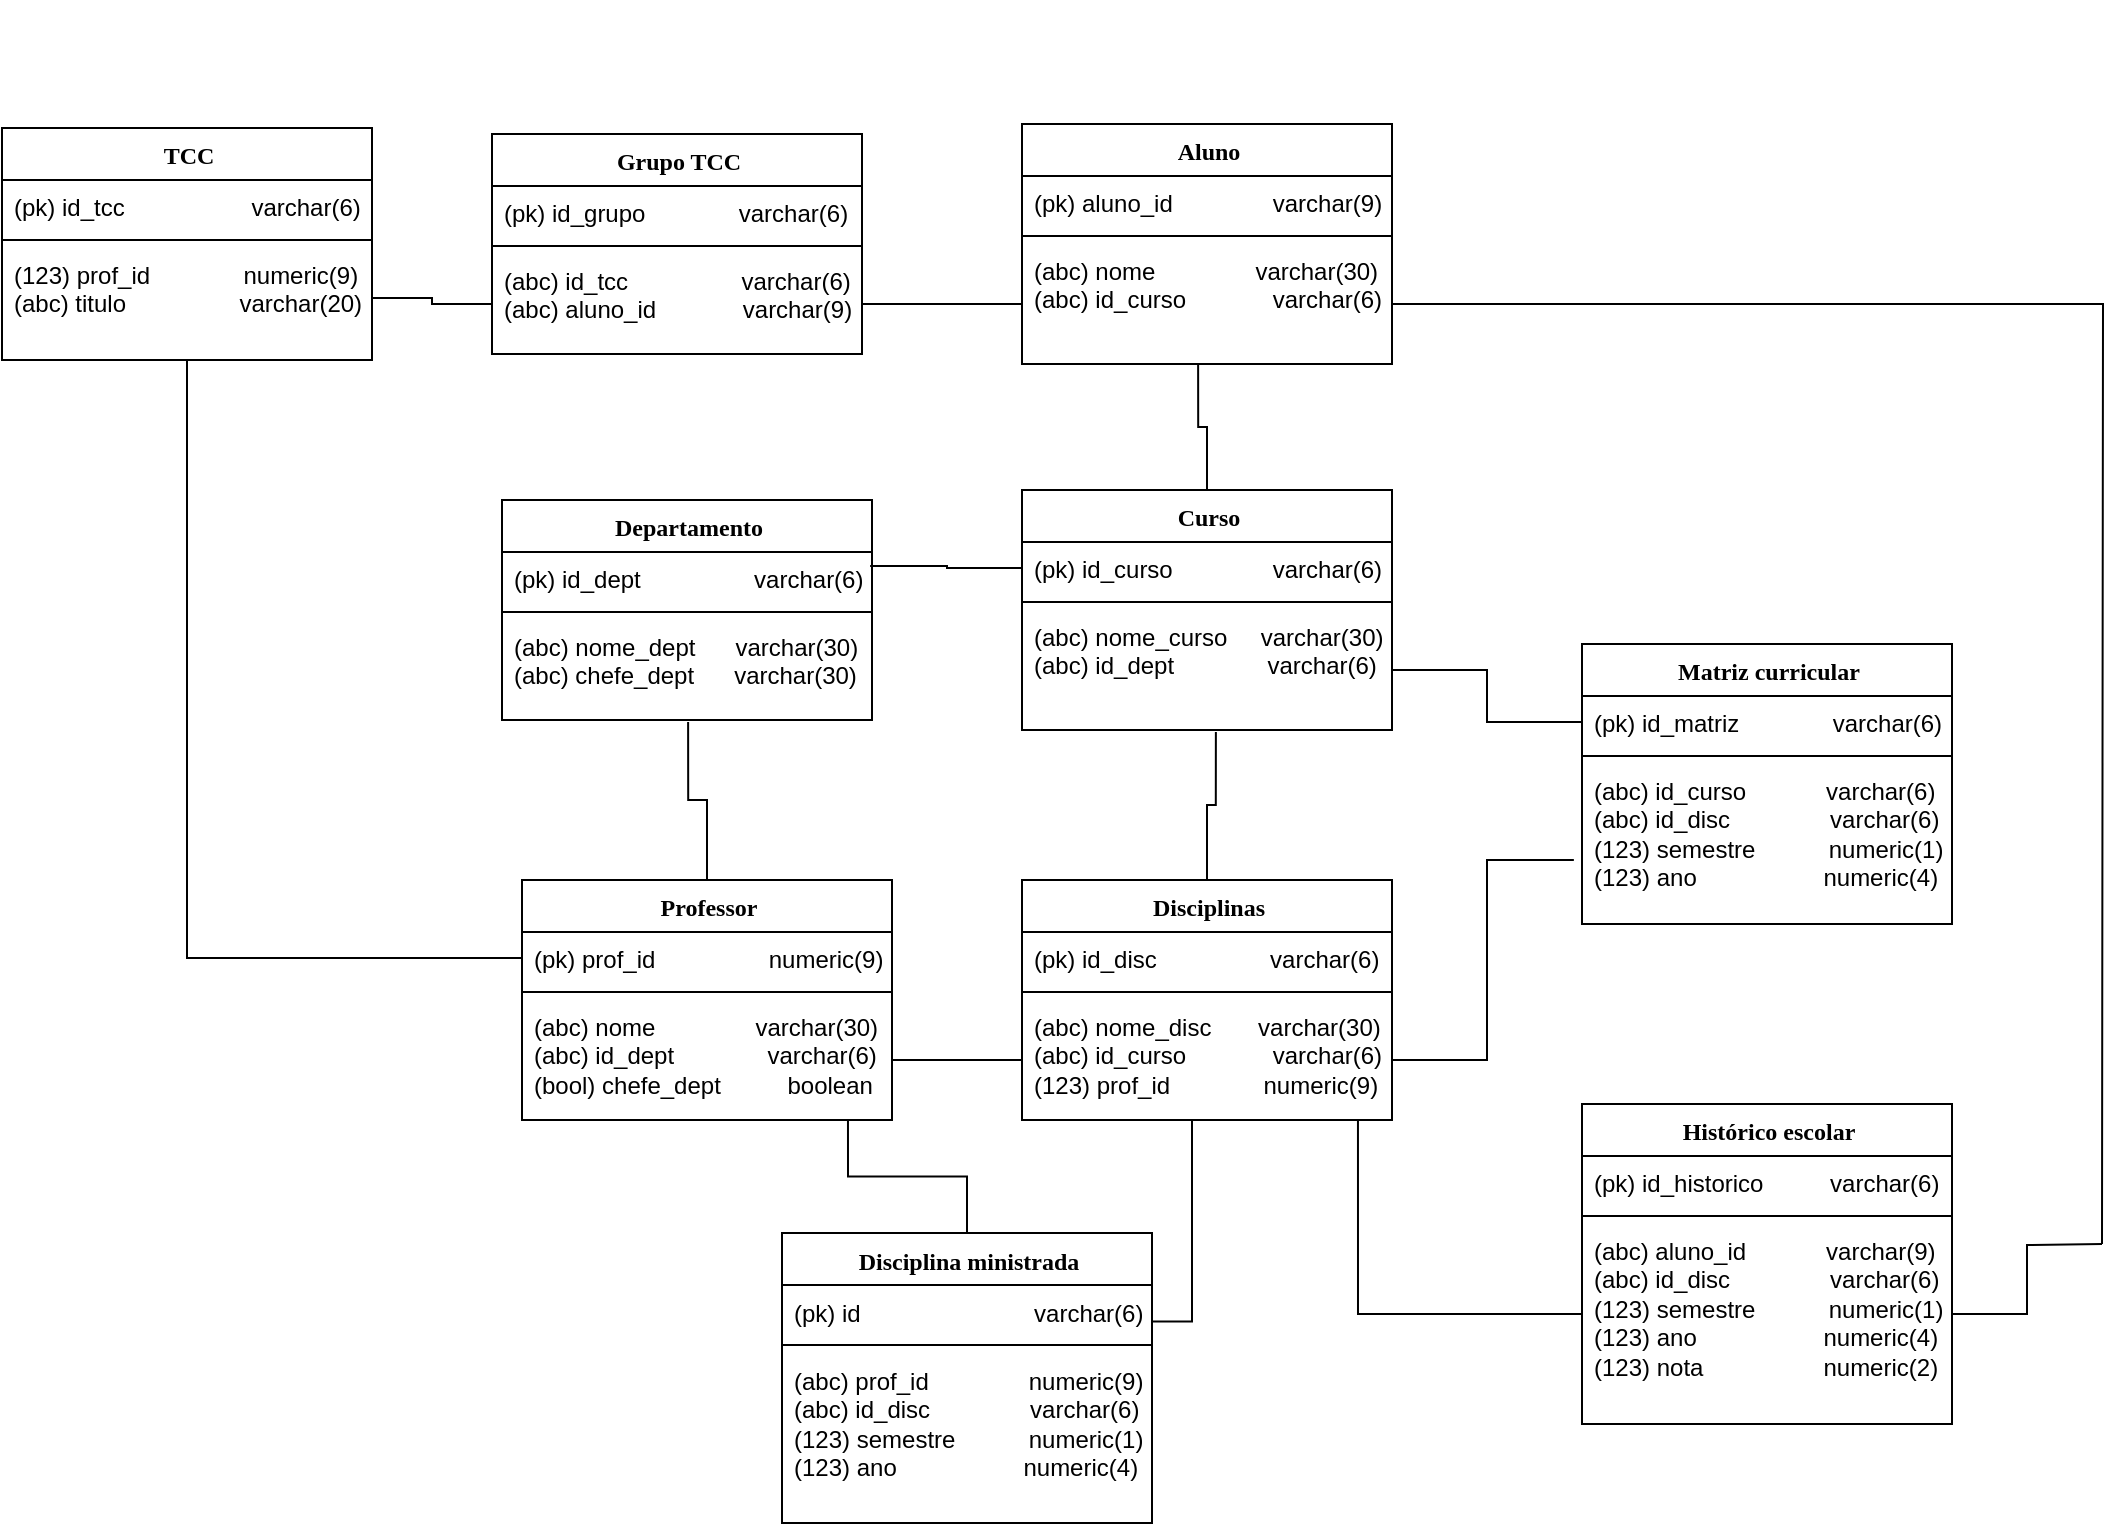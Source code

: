 <mxfile version="24.4.2" type="github">
  <diagram name="Page-1" id="6133507b-19e7-1e82-6fc7-422aa6c4b21f">
    <mxGraphModel dx="1100" dy="575" grid="1" gridSize="10" guides="1" tooltips="1" connect="1" arrows="1" fold="1" page="1" pageScale="1" pageWidth="1169" pageHeight="827" background="none" math="0" shadow="0">
      <root>
        <mxCell id="0" />
        <mxCell id="1" parent="0" />
        <mxCell id="78961159f06e98e8-17" value="Aluno" style="swimlane;html=1;fontStyle=1;align=center;verticalAlign=top;childLayout=stackLayout;horizontal=1;startSize=26;horizontalStack=0;resizeParent=1;resizeLast=0;collapsible=1;marginBottom=0;swimlaneFillColor=#ffffff;rounded=0;shadow=0;comic=0;labelBackgroundColor=none;strokeWidth=1;fillColor=none;fontFamily=Verdana;fontSize=12" parent="1" vertex="1">
          <mxGeometry x="570" y="120" width="185" height="120" as="geometry" />
        </mxCell>
        <mxCell id="78961159f06e98e8-23" value="(pk) aluno_id&amp;nbsp; &amp;nbsp; &amp;nbsp; &amp;nbsp; &amp;nbsp; &amp;nbsp; &amp;nbsp; &amp;nbsp;varchar(9)" style="text;html=1;strokeColor=none;fillColor=none;align=left;verticalAlign=top;spacingLeft=4;spacingRight=4;whiteSpace=wrap;overflow=hidden;rotatable=0;points=[[0,0.5],[1,0.5]];portConstraint=eastwest;" parent="78961159f06e98e8-17" vertex="1">
          <mxGeometry y="26" width="185" height="26" as="geometry" />
        </mxCell>
        <mxCell id="78961159f06e98e8-19" value="" style="line;html=1;strokeWidth=1;fillColor=none;align=left;verticalAlign=middle;spacingTop=-1;spacingLeft=3;spacingRight=3;rotatable=0;labelPosition=right;points=[];portConstraint=eastwest;" parent="78961159f06e98e8-17" vertex="1">
          <mxGeometry y="52" width="185" height="8" as="geometry" />
        </mxCell>
        <mxCell id="Fp-7Isr_xplhYbf5Isc3-56" style="edgeStyle=orthogonalEdgeStyle;rounded=0;orthogonalLoop=1;jettySize=auto;html=1;exitX=1;exitY=0.5;exitDx=0;exitDy=0;endArrow=none;endFill=0;" parent="78961159f06e98e8-17" source="78961159f06e98e8-27" edge="1">
          <mxGeometry relative="1" as="geometry">
            <mxPoint x="540" y="560" as="targetPoint" />
          </mxGeometry>
        </mxCell>
        <mxCell id="78961159f06e98e8-27" value="(abc) nome&amp;nbsp; &amp;nbsp; &amp;nbsp; &amp;nbsp; &amp;nbsp; &amp;nbsp; &amp;nbsp; &amp;nbsp;varchar(30)&lt;div&gt;(abc) id_curso&amp;nbsp; &amp;nbsp; &amp;nbsp; &amp;nbsp; &amp;nbsp; &amp;nbsp; &amp;nbsp;varchar(6)&lt;/div&gt;&lt;div&gt;&lt;br&gt;&lt;/div&gt;" style="text;html=1;strokeColor=none;fillColor=none;align=left;verticalAlign=top;spacingLeft=4;spacingRight=4;whiteSpace=wrap;overflow=hidden;rotatable=0;points=[[0,0.5],[1,0.5]];portConstraint=eastwest;" parent="78961159f06e98e8-17" vertex="1">
          <mxGeometry y="60" width="185" height="60" as="geometry" />
        </mxCell>
        <mxCell id="RyOZ0NrASkdXas4JCYKa-1" value="&lt;div&gt;&lt;br&gt;&lt;/div&gt;" style="text;html=1;align=center;verticalAlign=middle;resizable=0;points=[];autosize=1;strokeColor=none;fillColor=none;" parent="1" vertex="1">
          <mxGeometry x="210" y="58" width="20" height="30" as="geometry" />
        </mxCell>
        <mxCell id="RyOZ0NrASkdXas4JCYKa-3" value="Professor" style="swimlane;html=1;fontStyle=1;align=center;verticalAlign=top;childLayout=stackLayout;horizontal=1;startSize=26;horizontalStack=0;resizeParent=1;resizeLast=0;collapsible=1;marginBottom=0;swimlaneFillColor=#ffffff;rounded=0;shadow=0;comic=0;labelBackgroundColor=none;strokeWidth=1;fillColor=none;fontFamily=Verdana;fontSize=12" parent="1" vertex="1">
          <mxGeometry x="320" y="498" width="185" height="120" as="geometry" />
        </mxCell>
        <mxCell id="RyOZ0NrASkdXas4JCYKa-4" value="(pk) prof_id&amp;nbsp; &amp;nbsp; &amp;nbsp; &amp;nbsp; &amp;nbsp; &amp;nbsp; &amp;nbsp; &amp;nbsp; &amp;nbsp;numeric(9)" style="text;html=1;strokeColor=none;fillColor=none;align=left;verticalAlign=top;spacingLeft=4;spacingRight=4;whiteSpace=wrap;overflow=hidden;rotatable=0;points=[[0,0.5],[1,0.5]];portConstraint=eastwest;" parent="RyOZ0NrASkdXas4JCYKa-3" vertex="1">
          <mxGeometry y="26" width="185" height="26" as="geometry" />
        </mxCell>
        <mxCell id="RyOZ0NrASkdXas4JCYKa-5" value="" style="line;html=1;strokeWidth=1;fillColor=none;align=left;verticalAlign=middle;spacingTop=-1;spacingLeft=3;spacingRight=3;rotatable=0;labelPosition=right;points=[];portConstraint=eastwest;" parent="RyOZ0NrASkdXas4JCYKa-3" vertex="1">
          <mxGeometry y="52" width="185" height="8" as="geometry" />
        </mxCell>
        <mxCell id="RyOZ0NrASkdXas4JCYKa-6" value="(abc) nome&amp;nbsp; &amp;nbsp; &amp;nbsp; &amp;nbsp; &amp;nbsp; &amp;nbsp; &amp;nbsp; &amp;nbsp;varchar(30)&lt;div&gt;(abc) id_dept&amp;nbsp; &amp;nbsp; &amp;nbsp; &amp;nbsp; &amp;nbsp; &amp;nbsp; &amp;nbsp; varchar(6)&lt;/div&gt;&lt;div&gt;(bool) chefe_dept&amp;nbsp; &amp;nbsp; &amp;nbsp; &amp;nbsp; &amp;nbsp; boolean&lt;/div&gt;" style="text;html=1;strokeColor=none;fillColor=none;align=left;verticalAlign=top;spacingLeft=4;spacingRight=4;whiteSpace=wrap;overflow=hidden;rotatable=0;points=[[0,0.5],[1,0.5]];portConstraint=eastwest;" parent="RyOZ0NrASkdXas4JCYKa-3" vertex="1">
          <mxGeometry y="60" width="185" height="60" as="geometry" />
        </mxCell>
        <mxCell id="Fp-7Isr_xplhYbf5Isc3-1" value="Curso" style="swimlane;html=1;fontStyle=1;align=center;verticalAlign=top;childLayout=stackLayout;horizontal=1;startSize=26;horizontalStack=0;resizeParent=1;resizeLast=0;collapsible=1;marginBottom=0;swimlaneFillColor=#ffffff;rounded=0;shadow=0;comic=0;labelBackgroundColor=none;strokeWidth=1;fillColor=none;fontFamily=Verdana;fontSize=12" parent="1" vertex="1">
          <mxGeometry x="570" y="303" width="185" height="120" as="geometry" />
        </mxCell>
        <mxCell id="Fp-7Isr_xplhYbf5Isc3-2" value="(pk) id_curso&amp;nbsp; &amp;nbsp; &amp;nbsp; &amp;nbsp; &amp;nbsp; &amp;nbsp; &amp;nbsp; &amp;nbsp;varchar(6)" style="text;html=1;strokeColor=none;fillColor=none;align=left;verticalAlign=top;spacingLeft=4;spacingRight=4;whiteSpace=wrap;overflow=hidden;rotatable=0;points=[[0,0.5],[1,0.5]];portConstraint=eastwest;" parent="Fp-7Isr_xplhYbf5Isc3-1" vertex="1">
          <mxGeometry y="26" width="185" height="26" as="geometry" />
        </mxCell>
        <mxCell id="Fp-7Isr_xplhYbf5Isc3-3" value="" style="line;html=1;strokeWidth=1;fillColor=none;align=left;verticalAlign=middle;spacingTop=-1;spacingLeft=3;spacingRight=3;rotatable=0;labelPosition=right;points=[];portConstraint=eastwest;" parent="Fp-7Isr_xplhYbf5Isc3-1" vertex="1">
          <mxGeometry y="52" width="185" height="8" as="geometry" />
        </mxCell>
        <mxCell id="Fp-7Isr_xplhYbf5Isc3-4" value="(abc) nome_curso&amp;nbsp; &amp;nbsp; &amp;nbsp;varchar(30)&lt;div&gt;(abc) id_dept&amp;nbsp; &amp;nbsp; &amp;nbsp; &amp;nbsp; &amp;nbsp; &amp;nbsp; &amp;nbsp; varchar(6)&lt;/div&gt;&lt;div&gt;&lt;br&gt;&lt;/div&gt;" style="text;html=1;strokeColor=none;fillColor=none;align=left;verticalAlign=top;spacingLeft=4;spacingRight=4;whiteSpace=wrap;overflow=hidden;rotatable=0;points=[[0,0.5],[1,0.5]];portConstraint=eastwest;" parent="Fp-7Isr_xplhYbf5Isc3-1" vertex="1">
          <mxGeometry y="60" width="185" height="60" as="geometry" />
        </mxCell>
        <mxCell id="Fp-7Isr_xplhYbf5Isc3-5" value="Departamento" style="swimlane;html=1;fontStyle=1;align=center;verticalAlign=top;childLayout=stackLayout;horizontal=1;startSize=26;horizontalStack=0;resizeParent=1;resizeLast=0;collapsible=1;marginBottom=0;swimlaneFillColor=#ffffff;rounded=0;shadow=0;comic=0;labelBackgroundColor=none;strokeWidth=1;fillColor=none;fontFamily=Verdana;fontSize=12" parent="1" vertex="1">
          <mxGeometry x="310" y="308" width="185" height="110" as="geometry" />
        </mxCell>
        <mxCell id="Fp-7Isr_xplhYbf5Isc3-6" value="(pk) id_dept&amp;nbsp; &amp;nbsp; &amp;nbsp; &amp;nbsp; &amp;nbsp; &amp;nbsp; &amp;nbsp; &amp;nbsp; &amp;nbsp;&lt;span style=&quot;background-color: initial;&quot;&gt;varchar(6)&lt;/span&gt;" style="text;html=1;strokeColor=none;fillColor=none;align=left;verticalAlign=top;spacingLeft=4;spacingRight=4;whiteSpace=wrap;overflow=hidden;rotatable=0;points=[[0,0.5],[1,0.5]];portConstraint=eastwest;" parent="Fp-7Isr_xplhYbf5Isc3-5" vertex="1">
          <mxGeometry y="26" width="185" height="26" as="geometry" />
        </mxCell>
        <mxCell id="Fp-7Isr_xplhYbf5Isc3-7" value="" style="line;html=1;strokeWidth=1;fillColor=none;align=left;verticalAlign=middle;spacingTop=-1;spacingLeft=3;spacingRight=3;rotatable=0;labelPosition=right;points=[];portConstraint=eastwest;" parent="Fp-7Isr_xplhYbf5Isc3-5" vertex="1">
          <mxGeometry y="52" width="185" height="8" as="geometry" />
        </mxCell>
        <mxCell id="Fp-7Isr_xplhYbf5Isc3-8" value="(abc) nome_dept&amp;nbsp; &amp;nbsp; &amp;nbsp; varchar(30)&lt;div&gt;(abc) chefe_dept&amp;nbsp; &amp;nbsp; &amp;nbsp; varchar(30)&lt;/div&gt;" style="text;html=1;strokeColor=none;fillColor=none;align=left;verticalAlign=top;spacingLeft=4;spacingRight=4;whiteSpace=wrap;overflow=hidden;rotatable=0;points=[[0,0.5],[1,0.5]];portConstraint=eastwest;" parent="Fp-7Isr_xplhYbf5Isc3-5" vertex="1">
          <mxGeometry y="60" width="185" height="50" as="geometry" />
        </mxCell>
        <mxCell id="Fp-7Isr_xplhYbf5Isc3-9" value="Disciplinas" style="swimlane;html=1;fontStyle=1;align=center;verticalAlign=top;childLayout=stackLayout;horizontal=1;startSize=26;horizontalStack=0;resizeParent=1;resizeLast=0;collapsible=1;marginBottom=0;swimlaneFillColor=#ffffff;rounded=0;shadow=0;comic=0;labelBackgroundColor=none;strokeWidth=1;fillColor=none;fontFamily=Verdana;fontSize=12" parent="1" vertex="1">
          <mxGeometry x="570" y="498" width="185" height="120" as="geometry" />
        </mxCell>
        <mxCell id="Fp-7Isr_xplhYbf5Isc3-10" value="(pk) id_disc&amp;nbsp; &amp;nbsp; &amp;nbsp; &amp;nbsp; &amp;nbsp; &amp;nbsp; &amp;nbsp; &amp;nbsp; &amp;nbsp;varchar(6)" style="text;html=1;strokeColor=none;fillColor=none;align=left;verticalAlign=top;spacingLeft=4;spacingRight=4;whiteSpace=wrap;overflow=hidden;rotatable=0;points=[[0,0.5],[1,0.5]];portConstraint=eastwest;" parent="Fp-7Isr_xplhYbf5Isc3-9" vertex="1">
          <mxGeometry y="26" width="185" height="26" as="geometry" />
        </mxCell>
        <mxCell id="Fp-7Isr_xplhYbf5Isc3-11" value="" style="line;html=1;strokeWidth=1;fillColor=none;align=left;verticalAlign=middle;spacingTop=-1;spacingLeft=3;spacingRight=3;rotatable=0;labelPosition=right;points=[];portConstraint=eastwest;" parent="Fp-7Isr_xplhYbf5Isc3-9" vertex="1">
          <mxGeometry y="52" width="185" height="8" as="geometry" />
        </mxCell>
        <mxCell id="Fp-7Isr_xplhYbf5Isc3-12" value="(abc) nome_disc&amp;nbsp; &amp;nbsp; &amp;nbsp; &amp;nbsp;varchar(30)&lt;div&gt;(abc) id_curso&amp;nbsp; &amp;nbsp; &amp;nbsp; &amp;nbsp; &amp;nbsp; &amp;nbsp; &amp;nbsp;varchar(6)&lt;/div&gt;&lt;div&gt;(123)&amp;nbsp;&lt;span style=&quot;background-color: initial;&quot;&gt;prof_id&amp;nbsp; &amp;nbsp; &amp;nbsp; &amp;nbsp; &amp;nbsp; &amp;nbsp; &amp;nbsp; numeric(9)&lt;/span&gt;&lt;/div&gt;" style="text;html=1;strokeColor=none;fillColor=none;align=left;verticalAlign=top;spacingLeft=4;spacingRight=4;whiteSpace=wrap;overflow=hidden;rotatable=0;points=[[0,0.5],[1,0.5]];portConstraint=eastwest;" parent="Fp-7Isr_xplhYbf5Isc3-9" vertex="1">
          <mxGeometry y="60" width="185" height="60" as="geometry" />
        </mxCell>
        <mxCell id="Fp-7Isr_xplhYbf5Isc3-14" value="Matriz curricular" style="swimlane;html=1;fontStyle=1;align=center;verticalAlign=top;childLayout=stackLayout;horizontal=1;startSize=26;horizontalStack=0;resizeParent=1;resizeLast=0;collapsible=1;marginBottom=0;swimlaneFillColor=#ffffff;rounded=0;shadow=0;comic=0;labelBackgroundColor=none;strokeWidth=1;fillColor=none;fontFamily=Verdana;fontSize=12" parent="1" vertex="1">
          <mxGeometry x="850" y="380" width="185" height="140" as="geometry" />
        </mxCell>
        <mxCell id="Fp-7Isr_xplhYbf5Isc3-15" value="(pk) id_matriz&amp;nbsp; &amp;nbsp; &amp;nbsp; &amp;nbsp; &amp;nbsp; &amp;nbsp; &amp;nbsp; varchar(6)" style="text;html=1;strokeColor=none;fillColor=none;align=left;verticalAlign=top;spacingLeft=4;spacingRight=4;whiteSpace=wrap;overflow=hidden;rotatable=0;points=[[0,0.5],[1,0.5]];portConstraint=eastwest;" parent="Fp-7Isr_xplhYbf5Isc3-14" vertex="1">
          <mxGeometry y="26" width="185" height="26" as="geometry" />
        </mxCell>
        <mxCell id="Fp-7Isr_xplhYbf5Isc3-16" value="" style="line;html=1;strokeWidth=1;fillColor=none;align=left;verticalAlign=middle;spacingTop=-1;spacingLeft=3;spacingRight=3;rotatable=0;labelPosition=right;points=[];portConstraint=eastwest;" parent="Fp-7Isr_xplhYbf5Isc3-14" vertex="1">
          <mxGeometry y="52" width="185" height="8" as="geometry" />
        </mxCell>
        <mxCell id="Fp-7Isr_xplhYbf5Isc3-17" value="(abc) id_curso&amp;nbsp; &amp;nbsp; &amp;nbsp; &amp;nbsp; &amp;nbsp; &amp;nbsp; varchar(6)&lt;div&gt;(abc) id_disc&amp;nbsp; &amp;nbsp; &amp;nbsp; &amp;nbsp; &amp;nbsp; &amp;nbsp; &amp;nbsp; &amp;nbsp;varchar(6)&lt;/div&gt;&lt;div&gt;(123) semestre&amp;nbsp; &amp;nbsp; &amp;nbsp; &amp;nbsp; &amp;nbsp; &amp;nbsp;numeric(1)&lt;/div&gt;&lt;div&gt;(123) ano&amp;nbsp; &amp;nbsp; &amp;nbsp; &amp;nbsp; &amp;nbsp; &amp;nbsp; &amp;nbsp; &amp;nbsp; &amp;nbsp; &amp;nbsp;numeric(4)&lt;br&gt;&lt;/div&gt;" style="text;html=1;strokeColor=none;fillColor=none;align=left;verticalAlign=top;spacingLeft=4;spacingRight=4;whiteSpace=wrap;overflow=hidden;rotatable=0;points=[[0,0.5],[1,0.5]];portConstraint=eastwest;" parent="Fp-7Isr_xplhYbf5Isc3-14" vertex="1">
          <mxGeometry y="60" width="185" height="80" as="geometry" />
        </mxCell>
        <mxCell id="Fp-7Isr_xplhYbf5Isc3-18" value="Histórico escolar" style="swimlane;html=1;fontStyle=1;align=center;verticalAlign=top;childLayout=stackLayout;horizontal=1;startSize=26;horizontalStack=0;resizeParent=1;resizeLast=0;collapsible=1;marginBottom=0;swimlaneFillColor=#ffffff;rounded=0;shadow=0;comic=0;labelBackgroundColor=none;strokeWidth=1;fillColor=none;fontFamily=Verdana;fontSize=12" parent="1" vertex="1">
          <mxGeometry x="850" y="610" width="185" height="160" as="geometry" />
        </mxCell>
        <mxCell id="Fp-7Isr_xplhYbf5Isc3-19" value="(pk) id_historico&amp;nbsp; &amp;nbsp; &amp;nbsp; &amp;nbsp; &amp;nbsp; varchar(6)" style="text;html=1;strokeColor=none;fillColor=none;align=left;verticalAlign=top;spacingLeft=4;spacingRight=4;whiteSpace=wrap;overflow=hidden;rotatable=0;points=[[0,0.5],[1,0.5]];portConstraint=eastwest;" parent="Fp-7Isr_xplhYbf5Isc3-18" vertex="1">
          <mxGeometry y="26" width="185" height="26" as="geometry" />
        </mxCell>
        <mxCell id="Fp-7Isr_xplhYbf5Isc3-20" value="" style="line;html=1;strokeWidth=1;fillColor=none;align=left;verticalAlign=middle;spacingTop=-1;spacingLeft=3;spacingRight=3;rotatable=0;labelPosition=right;points=[];portConstraint=eastwest;" parent="Fp-7Isr_xplhYbf5Isc3-18" vertex="1">
          <mxGeometry y="52" width="185" height="8" as="geometry" />
        </mxCell>
        <mxCell id="Fp-7Isr_xplhYbf5Isc3-57" style="edgeStyle=orthogonalEdgeStyle;rounded=0;orthogonalLoop=1;jettySize=auto;html=1;exitX=1;exitY=0.5;exitDx=0;exitDy=0;endArrow=none;endFill=0;" parent="Fp-7Isr_xplhYbf5Isc3-18" source="Fp-7Isr_xplhYbf5Isc3-21" edge="1">
          <mxGeometry relative="1" as="geometry">
            <mxPoint x="260" y="70" as="targetPoint" />
          </mxGeometry>
        </mxCell>
        <mxCell id="Fp-7Isr_xplhYbf5Isc3-21" value="(abc) aluno_id&amp;nbsp; &amp;nbsp; &amp;nbsp; &amp;nbsp; &amp;nbsp; &amp;nbsp; varchar(9)&lt;div&gt;(abc) id_disc&amp;nbsp; &amp;nbsp; &amp;nbsp; &amp;nbsp; &amp;nbsp; &amp;nbsp; &amp;nbsp; &amp;nbsp;varchar(6)&lt;/div&gt;&lt;div&gt;(123) semestre&amp;nbsp; &amp;nbsp; &amp;nbsp; &amp;nbsp; &amp;nbsp; &amp;nbsp;numeric(1)&lt;/div&gt;&lt;div&gt;(123) ano&amp;nbsp; &amp;nbsp; &amp;nbsp; &amp;nbsp; &amp;nbsp; &amp;nbsp; &amp;nbsp; &amp;nbsp; &amp;nbsp; &amp;nbsp;numeric(4)&lt;br&gt;&lt;/div&gt;&lt;div&gt;(123) nota&amp;nbsp; &amp;nbsp; &amp;nbsp; &amp;nbsp; &amp;nbsp; &amp;nbsp; &amp;nbsp; &amp;nbsp; &amp;nbsp; numeric(2)&lt;/div&gt;" style="text;html=1;strokeColor=none;fillColor=none;align=left;verticalAlign=top;spacingLeft=4;spacingRight=4;whiteSpace=wrap;overflow=hidden;rotatable=0;points=[[0,0.5],[1,0.5]];portConstraint=eastwest;" parent="Fp-7Isr_xplhYbf5Isc3-18" vertex="1">
          <mxGeometry y="60" width="185" height="90" as="geometry" />
        </mxCell>
        <mxCell id="Fp-7Isr_xplhYbf5Isc3-22" value="Disciplina ministrada" style="swimlane;html=1;fontStyle=1;align=center;verticalAlign=top;childLayout=stackLayout;horizontal=1;startSize=26;horizontalStack=0;resizeParent=1;resizeLast=0;collapsible=1;marginBottom=0;swimlaneFillColor=#ffffff;rounded=0;shadow=0;comic=0;labelBackgroundColor=none;strokeWidth=1;fillColor=none;fontFamily=Verdana;fontSize=12" parent="1" vertex="1">
          <mxGeometry x="450" y="674.5" width="185" height="145" as="geometry" />
        </mxCell>
        <mxCell id="Fp-7Isr_xplhYbf5Isc3-23" value="(pk) id&amp;nbsp; &amp;nbsp; &amp;nbsp; &amp;nbsp; &amp;nbsp; &amp;nbsp; &amp;nbsp; &amp;nbsp; &amp;nbsp; &amp;nbsp; &amp;nbsp; &amp;nbsp; &amp;nbsp; varchar(6)" style="text;html=1;strokeColor=none;fillColor=none;align=left;verticalAlign=top;spacingLeft=4;spacingRight=4;whiteSpace=wrap;overflow=hidden;rotatable=0;points=[[0,0.5],[1,0.5]];portConstraint=eastwest;" parent="Fp-7Isr_xplhYbf5Isc3-22" vertex="1">
          <mxGeometry y="26" width="185" height="26" as="geometry" />
        </mxCell>
        <mxCell id="Fp-7Isr_xplhYbf5Isc3-24" value="" style="line;html=1;strokeWidth=1;fillColor=none;align=left;verticalAlign=middle;spacingTop=-1;spacingLeft=3;spacingRight=3;rotatable=0;labelPosition=right;points=[];portConstraint=eastwest;" parent="Fp-7Isr_xplhYbf5Isc3-22" vertex="1">
          <mxGeometry y="52" width="185" height="8" as="geometry" />
        </mxCell>
        <mxCell id="Fp-7Isr_xplhYbf5Isc3-25" value="(abc) prof_id&amp;nbsp; &amp;nbsp; &amp;nbsp; &amp;nbsp; &amp;nbsp; &amp;nbsp; &amp;nbsp; &amp;nbsp;numeric(9)&lt;div&gt;(abc) id_disc&amp;nbsp; &amp;nbsp; &amp;nbsp; &amp;nbsp; &amp;nbsp; &amp;nbsp; &amp;nbsp; &amp;nbsp;varchar(6)&lt;/div&gt;&lt;div&gt;(123) semestre&amp;nbsp; &amp;nbsp; &amp;nbsp; &amp;nbsp; &amp;nbsp; &amp;nbsp;numeric(1)&lt;/div&gt;&lt;div&gt;(123) ano&amp;nbsp; &amp;nbsp; &amp;nbsp; &amp;nbsp; &amp;nbsp; &amp;nbsp; &amp;nbsp; &amp;nbsp; &amp;nbsp; &amp;nbsp;numeric(4)&lt;/div&gt;" style="text;html=1;strokeColor=none;fillColor=none;align=left;verticalAlign=top;spacingLeft=4;spacingRight=4;whiteSpace=wrap;overflow=hidden;rotatable=0;points=[[0,0.5],[1,0.5]];portConstraint=eastwest;" parent="Fp-7Isr_xplhYbf5Isc3-22" vertex="1">
          <mxGeometry y="60" width="185" height="80" as="geometry" />
        </mxCell>
        <mxCell id="Fp-7Isr_xplhYbf5Isc3-26" value="Grupo TCC" style="swimlane;html=1;fontStyle=1;align=center;verticalAlign=top;childLayout=stackLayout;horizontal=1;startSize=26;horizontalStack=0;resizeParent=1;resizeLast=0;collapsible=1;marginBottom=0;swimlaneFillColor=#ffffff;rounded=0;shadow=0;comic=0;labelBackgroundColor=none;strokeWidth=1;fillColor=none;fontFamily=Verdana;fontSize=12" parent="1" vertex="1">
          <mxGeometry x="305" y="125" width="185" height="110" as="geometry" />
        </mxCell>
        <mxCell id="Fp-7Isr_xplhYbf5Isc3-27" value="(pk) id_grupo&amp;nbsp; &amp;nbsp; &amp;nbsp; &amp;nbsp; &amp;nbsp; &amp;nbsp; &amp;nbsp; varchar(6)" style="text;html=1;strokeColor=none;fillColor=none;align=left;verticalAlign=top;spacingLeft=4;spacingRight=4;whiteSpace=wrap;overflow=hidden;rotatable=0;points=[[0,0.5],[1,0.5]];portConstraint=eastwest;" parent="Fp-7Isr_xplhYbf5Isc3-26" vertex="1">
          <mxGeometry y="26" width="185" height="26" as="geometry" />
        </mxCell>
        <mxCell id="Fp-7Isr_xplhYbf5Isc3-28" value="" style="line;html=1;strokeWidth=1;fillColor=none;align=left;verticalAlign=middle;spacingTop=-1;spacingLeft=3;spacingRight=3;rotatable=0;labelPosition=right;points=[];portConstraint=eastwest;" parent="Fp-7Isr_xplhYbf5Isc3-26" vertex="1">
          <mxGeometry y="52" width="185" height="8" as="geometry" />
        </mxCell>
        <mxCell id="Fp-7Isr_xplhYbf5Isc3-29" value="&lt;div&gt;(abc) id_tcc&amp;nbsp; &amp;nbsp; &amp;nbsp; &amp;nbsp; &amp;nbsp; &amp;nbsp; &amp;nbsp; &amp;nbsp; &amp;nbsp;varchar(6)&lt;/div&gt;&lt;div&gt;(abc) aluno_id&amp;nbsp; &amp;nbsp; &amp;nbsp; &amp;nbsp; &amp;nbsp; &amp;nbsp; &amp;nbsp;varchar(9)&lt;/div&gt;" style="text;html=1;strokeColor=none;fillColor=none;align=left;verticalAlign=top;spacingLeft=4;spacingRight=4;whiteSpace=wrap;overflow=hidden;rotatable=0;points=[[0,0.5],[1,0.5]];portConstraint=eastwest;" parent="Fp-7Isr_xplhYbf5Isc3-26" vertex="1">
          <mxGeometry y="60" width="185" height="50" as="geometry" />
        </mxCell>
        <mxCell id="Fp-7Isr_xplhYbf5Isc3-33" style="edgeStyle=orthogonalEdgeStyle;rounded=0;orthogonalLoop=1;jettySize=auto;html=1;entryX=0.995;entryY=0.269;entryDx=0;entryDy=0;entryPerimeter=0;endArrow=none;endFill=0;" parent="1" source="Fp-7Isr_xplhYbf5Isc3-2" target="Fp-7Isr_xplhYbf5Isc3-6" edge="1">
          <mxGeometry relative="1" as="geometry" />
        </mxCell>
        <mxCell id="Fp-7Isr_xplhYbf5Isc3-34" value="TCC" style="swimlane;html=1;fontStyle=1;align=center;verticalAlign=top;childLayout=stackLayout;horizontal=1;startSize=26;horizontalStack=0;resizeParent=1;resizeLast=0;collapsible=1;marginBottom=0;swimlaneFillColor=#ffffff;rounded=0;shadow=0;comic=0;labelBackgroundColor=none;strokeWidth=1;fillColor=none;fontFamily=Verdana;fontSize=12" parent="1" vertex="1">
          <mxGeometry x="60" y="122" width="185" height="116" as="geometry" />
        </mxCell>
        <mxCell id="Fp-7Isr_xplhYbf5Isc3-35" value="(pk) id_tcc&amp;nbsp; &amp;nbsp; &amp;nbsp; &amp;nbsp; &amp;nbsp; &amp;nbsp; &amp;nbsp; &amp;nbsp; &amp;nbsp; &amp;nbsp;varchar(6)" style="text;html=1;strokeColor=none;fillColor=none;align=left;verticalAlign=top;spacingLeft=4;spacingRight=4;whiteSpace=wrap;overflow=hidden;rotatable=0;points=[[0,0.5],[1,0.5]];portConstraint=eastwest;" parent="Fp-7Isr_xplhYbf5Isc3-34" vertex="1">
          <mxGeometry y="26" width="185" height="26" as="geometry" />
        </mxCell>
        <mxCell id="Fp-7Isr_xplhYbf5Isc3-36" value="" style="line;html=1;strokeWidth=1;fillColor=none;align=left;verticalAlign=middle;spacingTop=-1;spacingLeft=3;spacingRight=3;rotatable=0;labelPosition=right;points=[];portConstraint=eastwest;" parent="Fp-7Isr_xplhYbf5Isc3-34" vertex="1">
          <mxGeometry y="52" width="185" height="8" as="geometry" />
        </mxCell>
        <mxCell id="Fp-7Isr_xplhYbf5Isc3-37" value="(123) prof_id&amp;nbsp; &amp;nbsp; &amp;nbsp; &amp;nbsp; &amp;nbsp; &amp;nbsp; &amp;nbsp; numeric(9)&lt;div&gt;(abc) titulo&amp;nbsp; &amp;nbsp; &amp;nbsp; &amp;nbsp; &amp;nbsp; &amp;nbsp; &amp;nbsp; &amp;nbsp; &amp;nbsp;varchar(20)&lt;/div&gt;" style="text;html=1;strokeColor=none;fillColor=none;align=left;verticalAlign=top;spacingLeft=4;spacingRight=4;whiteSpace=wrap;overflow=hidden;rotatable=0;points=[[0,0.5],[1,0.5]];portConstraint=eastwest;" parent="Fp-7Isr_xplhYbf5Isc3-34" vertex="1">
          <mxGeometry y="60" width="185" height="50" as="geometry" />
        </mxCell>
        <mxCell id="Fp-7Isr_xplhYbf5Isc3-39" style="edgeStyle=orthogonalEdgeStyle;rounded=0;orthogonalLoop=1;jettySize=auto;html=1;exitX=1;exitY=0.5;exitDx=0;exitDy=0;entryX=0;entryY=0.5;entryDx=0;entryDy=0;endArrow=none;endFill=0;" parent="1" source="RyOZ0NrASkdXas4JCYKa-6" target="Fp-7Isr_xplhYbf5Isc3-12" edge="1">
          <mxGeometry relative="1" as="geometry" />
        </mxCell>
        <mxCell id="Fp-7Isr_xplhYbf5Isc3-41" style="edgeStyle=orthogonalEdgeStyle;rounded=0;orthogonalLoop=1;jettySize=auto;html=1;exitX=1;exitY=0.5;exitDx=0;exitDy=0;entryX=0;entryY=0.5;entryDx=0;entryDy=0;endArrow=none;endFill=0;" parent="1" source="Fp-7Isr_xplhYbf5Isc3-29" target="78961159f06e98e8-27" edge="1">
          <mxGeometry relative="1" as="geometry" />
        </mxCell>
        <mxCell id="Fp-7Isr_xplhYbf5Isc3-42" style="edgeStyle=orthogonalEdgeStyle;rounded=0;orthogonalLoop=1;jettySize=auto;html=1;exitX=1;exitY=0.5;exitDx=0;exitDy=0;entryX=0;entryY=0.5;entryDx=0;entryDy=0;endArrow=none;endFill=0;" parent="1" source="Fp-7Isr_xplhYbf5Isc3-37" target="Fp-7Isr_xplhYbf5Isc3-29" edge="1">
          <mxGeometry relative="1" as="geometry" />
        </mxCell>
        <mxCell id="Fp-7Isr_xplhYbf5Isc3-43" style="edgeStyle=orthogonalEdgeStyle;rounded=0;orthogonalLoop=1;jettySize=auto;html=1;exitX=0;exitY=0.5;exitDx=0;exitDy=0;entryX=0.5;entryY=1;entryDx=0;entryDy=0;endArrow=none;endFill=0;" parent="1" source="RyOZ0NrASkdXas4JCYKa-4" target="Fp-7Isr_xplhYbf5Isc3-34" edge="1">
          <mxGeometry relative="1" as="geometry" />
        </mxCell>
        <mxCell id="Fp-7Isr_xplhYbf5Isc3-44" style="edgeStyle=orthogonalEdgeStyle;rounded=0;orthogonalLoop=1;jettySize=auto;html=1;exitX=0.5;exitY=0;exitDx=0;exitDy=0;entryX=0.503;entryY=1.02;entryDx=0;entryDy=0;entryPerimeter=0;endArrow=none;endFill=0;" parent="1" source="RyOZ0NrASkdXas4JCYKa-3" target="Fp-7Isr_xplhYbf5Isc3-8" edge="1">
          <mxGeometry relative="1" as="geometry" />
        </mxCell>
        <mxCell id="Fp-7Isr_xplhYbf5Isc3-45" style="edgeStyle=orthogonalEdgeStyle;rounded=0;orthogonalLoop=1;jettySize=auto;html=1;exitX=0.5;exitY=0;exitDx=0;exitDy=0;entryX=0.524;entryY=1.017;entryDx=0;entryDy=0;entryPerimeter=0;endArrow=none;endFill=0;" parent="1" source="Fp-7Isr_xplhYbf5Isc3-9" target="Fp-7Isr_xplhYbf5Isc3-4" edge="1">
          <mxGeometry relative="1" as="geometry" />
        </mxCell>
        <mxCell id="Fp-7Isr_xplhYbf5Isc3-47" style="edgeStyle=orthogonalEdgeStyle;rounded=0;orthogonalLoop=1;jettySize=auto;html=1;exitX=0.5;exitY=0;exitDx=0;exitDy=0;entryX=0.476;entryY=1;entryDx=0;entryDy=0;entryPerimeter=0;endArrow=none;endFill=0;" parent="1" source="Fp-7Isr_xplhYbf5Isc3-1" target="78961159f06e98e8-27" edge="1">
          <mxGeometry relative="1" as="geometry" />
        </mxCell>
        <mxCell id="Fp-7Isr_xplhYbf5Isc3-48" style="edgeStyle=orthogonalEdgeStyle;rounded=0;orthogonalLoop=1;jettySize=auto;html=1;exitX=1;exitY=0.5;exitDx=0;exitDy=0;entryX=0;entryY=0.5;entryDx=0;entryDy=0;endArrow=none;endFill=0;" parent="1" source="Fp-7Isr_xplhYbf5Isc3-4" target="Fp-7Isr_xplhYbf5Isc3-15" edge="1">
          <mxGeometry relative="1" as="geometry" />
        </mxCell>
        <mxCell id="Fp-7Isr_xplhYbf5Isc3-49" style="edgeStyle=orthogonalEdgeStyle;rounded=0;orthogonalLoop=1;jettySize=auto;html=1;exitX=1;exitY=0.5;exitDx=0;exitDy=0;entryX=-0.022;entryY=0.6;entryDx=0;entryDy=0;entryPerimeter=0;endArrow=none;endFill=0;" parent="1" source="Fp-7Isr_xplhYbf5Isc3-12" target="Fp-7Isr_xplhYbf5Isc3-17" edge="1">
          <mxGeometry relative="1" as="geometry" />
        </mxCell>
        <mxCell id="Fp-7Isr_xplhYbf5Isc3-52" style="edgeStyle=orthogonalEdgeStyle;rounded=0;orthogonalLoop=1;jettySize=auto;html=1;exitX=0.5;exitY=0;exitDx=0;exitDy=0;entryX=0.881;entryY=1;entryDx=0;entryDy=0;entryPerimeter=0;endArrow=none;endFill=0;" parent="1" source="Fp-7Isr_xplhYbf5Isc3-22" target="RyOZ0NrASkdXas4JCYKa-6" edge="1">
          <mxGeometry relative="1" as="geometry" />
        </mxCell>
        <mxCell id="Fp-7Isr_xplhYbf5Isc3-54" style="edgeStyle=orthogonalEdgeStyle;rounded=0;orthogonalLoop=1;jettySize=auto;html=1;exitX=1;exitY=0.25;exitDx=0;exitDy=0;endArrow=none;endFill=0;" parent="1" edge="1">
          <mxGeometry relative="1" as="geometry">
            <mxPoint x="635" y="718.75" as="sourcePoint" />
            <mxPoint x="655" y="618" as="targetPoint" />
            <Array as="points">
              <mxPoint x="655" y="719" />
              <mxPoint x="655" y="629" />
            </Array>
          </mxGeometry>
        </mxCell>
        <mxCell id="Fp-7Isr_xplhYbf5Isc3-55" style="edgeStyle=orthogonalEdgeStyle;rounded=0;orthogonalLoop=1;jettySize=auto;html=1;exitX=0;exitY=0.5;exitDx=0;exitDy=0;entryX=0.908;entryY=1;entryDx=0;entryDy=0;entryPerimeter=0;endArrow=none;endFill=0;" parent="1" source="Fp-7Isr_xplhYbf5Isc3-21" target="Fp-7Isr_xplhYbf5Isc3-12" edge="1">
          <mxGeometry relative="1" as="geometry" />
        </mxCell>
      </root>
    </mxGraphModel>
  </diagram>
</mxfile>
